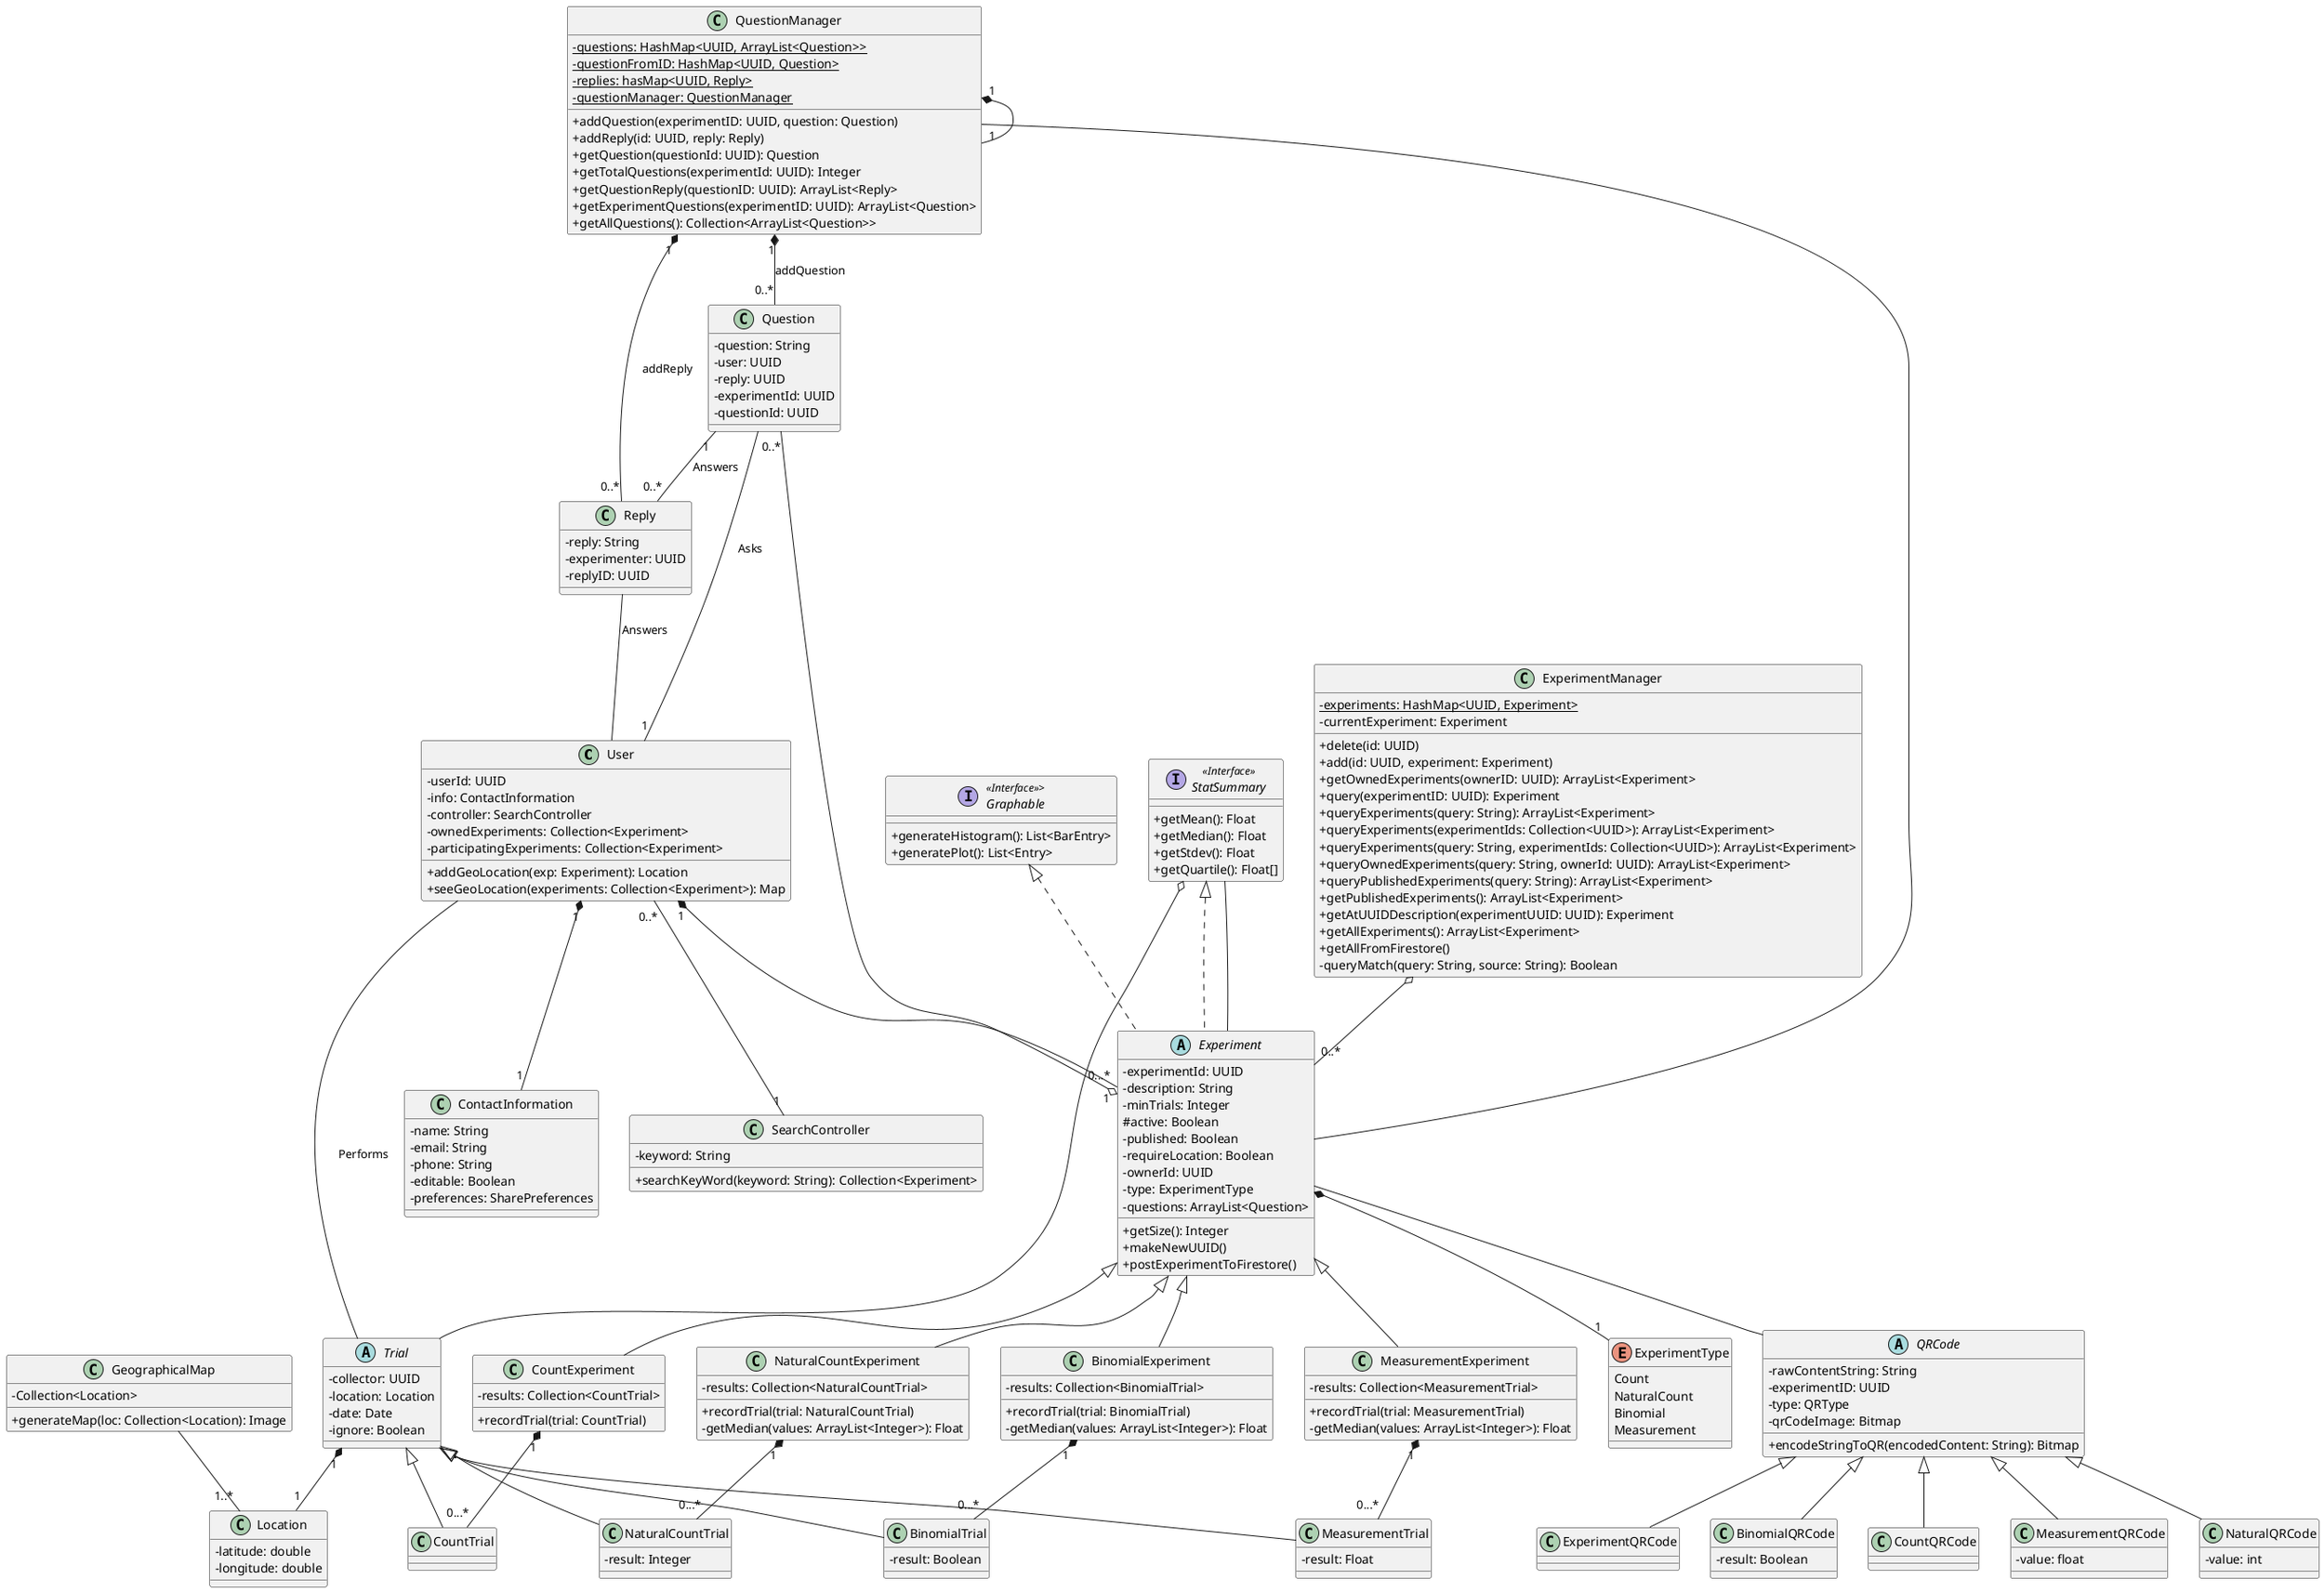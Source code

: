 @startuml UML
skinparam classAttributeIconSize 0

' generic class for an User
' note that experiments will likely be stored by user id instead of by all experiment info
' We could do hasing, but it's probably easier for now (for the UML sake) to represent this as a collection of experiments
class User {
    -userId: UUID
    -info: ContactInformation
    -controller: SearchController
    -ownedExperiments: Collection<Experiment>
    -participatingExperiments: Collection<Experiment>
    +addGeoLocation(exp: Experiment): Location
    +seeGeoLocation(experiments: Collection<Experiment>): Map
}


class ExperimentManager{
   - {static} experiments: HashMap<UUID, Experiment> 
   - currentExperiment: Experiment 

   + delete(id: UUID)
   + add(id: UUID, experiment: Experiment)
   + getOwnedExperiments(ownerID: UUID): ArrayList<Experiment> 
   + query(experimentID: UUID): Experiment 
   + queryExperiments(query: String): ArrayList<Experiment> 
   + queryExperiments(experimentIds: Collection<UUID>): ArrayList<Experiment>
   + queryExperiments(query: String, experimentIds: Collection<UUID>): ArrayList<Experiment>
   + queryOwnedExperiments(query: String, ownerId: UUID): ArrayList<Experiment>
   + queryPublishedExperiments(query: String): ArrayList<Experiment>
   + getPublishedExperiments(): ArrayList<Experiment>
   + getAtUUIDDescription(experimentUUID: UUID): Experiment
   + getAllExperiments(): ArrayList<Experiment> 
   + getAllFromFirestore()
   - queryMatch(query: String, source: String): Boolean
}

ExperimentManager o-- "0..*" Experiment

class Question {
    -question: String
    -user: UUID
    -reply: UUID
    -experimentId: UUID
    -questionId: UUID
}

Question -- "1" User: Asks
Question "1" -- "0..*" Reply: Answers
Question "0..*" --o "1" Experiment

' assume that anyone who can reply to a question is a type of User
class Reply {
    -reply: String
    -experimenter: UUID
    -replyID: UUID
}

Reply -- User: Answers

class QuestionManager{
    - {static} questions: HashMap<UUID, ArrayList<Question>>
    - {static} questionFromID: HashMap<UUID, Question>
    - {static} replies: hasMap<UUID, Reply>
    - {static} questionManager: QuestionManager

    + addQuestion(experimentID: UUID, question: Question)
    + addReply(id: UUID, reply: Reply)
    + getQuestion(questionId: UUID): Question
    + getTotalQuestions(experimentId: UUID): Integer
    + getQuestionReply(questionID: UUID): ArrayList<Reply>
    + getExperimentQuestions(experimentID: UUID): ArrayList<Question>
    + getAllQuestions(): Collection<ArrayList<Question>>
 
}

QuestionManager "1" *-- "1" QuestionManager
QuestionManager "1" *-- "0..*" Question: addQuestion
QuestionManager "1" *-- "0..*" Reply: addReply
QuestionManager -- Experiment

' allows the experiment to enforce only one trial type
enum ExperimentType {
    Count
    NaturalCount
    Binomial
    Measurement
}

' right now will just look for owner based on their id
' idea: make this 'experimentInfo' and give every type of experiment an experimentInfo instead
' rational: for displaying info and searching we don't need the results, just the info
' both are implemented so whichever we don't use can just be deleted
abstract class Experiment implements StatSummary, Graphable {
    -experimentId: UUID
    -description: String
    -minTrials: Integer
    #active: Boolean
    -published: Boolean
    -requireLocation: Boolean
    ' this is the userId of the owner
    -ownerId: UUID
    -type: ExperimentType
    -questions: ArrayList<Question>
    +getSize(): Integer
    +makeNewUUID()
	+postExperimentToFirestore()
}



Experiment -- QRCode


class CountExperiment extends Experiment {
    -results: Collection<CountTrial>
    +recordTrial(trial: CountTrial)
}

class NaturalCountExperiment extends Experiment {
    -results: Collection<NaturalCountTrial>
    +recordTrial(trial: NaturalCountTrial)
    -getMedian(values: ArrayList<Integer>): Float
}

class BinomialExperiment extends Experiment {
    -results: Collection<BinomialTrial>
    +recordTrial(trial: BinomialTrial)
    -getMedian(values: ArrayList<Integer>): Float
}

class MeasurementExperiment extends Experiment {
    -results: Collection<MeasurementTrial>
    +recordTrial(trial: MeasurementTrial)
    -getMedian(values: ArrayList<Integer>): Float

}

interface "StatSummary" as StatSummary <<Interface>> {
    +getMean(): Float
    +getMedian(): Float
    +getStdev(): Float
    +getQuartile(): Float[]
}

' each trial has a unique QRCode associated with it
abstract class Trial {
    ' just going to user User ID here
    -collector: UUID
    -location: Location
    -date: Date
    -ignore: Boolean
}

class CountTrial extends Trial {
    ' essentially just a trial but it's own class since other types of trial aren't a count trial
}

' no unsigned ints in java, not sure how to enforce natural numbers only
class NaturalCountTrial extends Trial {
    -result: Integer
}

' will likely specify true = pass, false = fail
class BinomialTrial extends Trial {
    -result: Boolean
}

class MeasurementTrial extends Trial {
    -result: Float
}

abstract class QRCode {
	- rawContentString: String
	- experimentID: UUID
	- type: QRType
	- qrCodeImage: Bitmap
	+ encodeStringToQR(encodedContent: String): Bitmap
}

class ExperimentQRCode extends QRCode {}

class BinomialQRCode extends QRCode{
    - result: Boolean
}

class CountQRCode extends QRCode{}

class MeasurementQRCode extends QRCode{
    -value: float
}

class NaturalQRCode extends QRCode{
    -value: int
}

class Location {
  -latitude: double
  -longitude: double
}

class GeographicalMap{
 -Collection<Location>
 +generateMap(loc: Collection<Location): Image
}

GeographicalMap -- "1..*" Location


interface "Graphable" as Graphable <<Interface>>> {
    +generateHistogram(): List<BarEntry>
    +generatePlot(): List<Entry>
}

class ContactInformation {
    -name: String
    -email: String
    -phone: String
    -editable: Boolean
    -preferences: SharePreferences
}

class SearchController {
    ' functionality here is searchbar functions required by Java so likely don't need to be specified in UML
    -keyword: String
    +searchKeyWord(keyword: String): Collection<Experiment>
}

User "1" *-- "1" ContactInformation
User "1" *-- "0...*" Experiment


CountExperiment "1" *-- "0...*" CountTrial


NaturalCountExperiment "1" *-- "0...*" NaturalCountTrial

BinomialExperiment "1" *-- "0...*" BinomialTrial

MeasurementExperiment "1" *-- "0...*" MeasurementTrial

User -- Trial: Performs
Trial "1" *-- "1" Location



Experiment *-- "1" ExperimentType


User "0..*" -- "1" SearchController



StatSummary -- Experiment


StatSummary o-- Trial



@enduml
